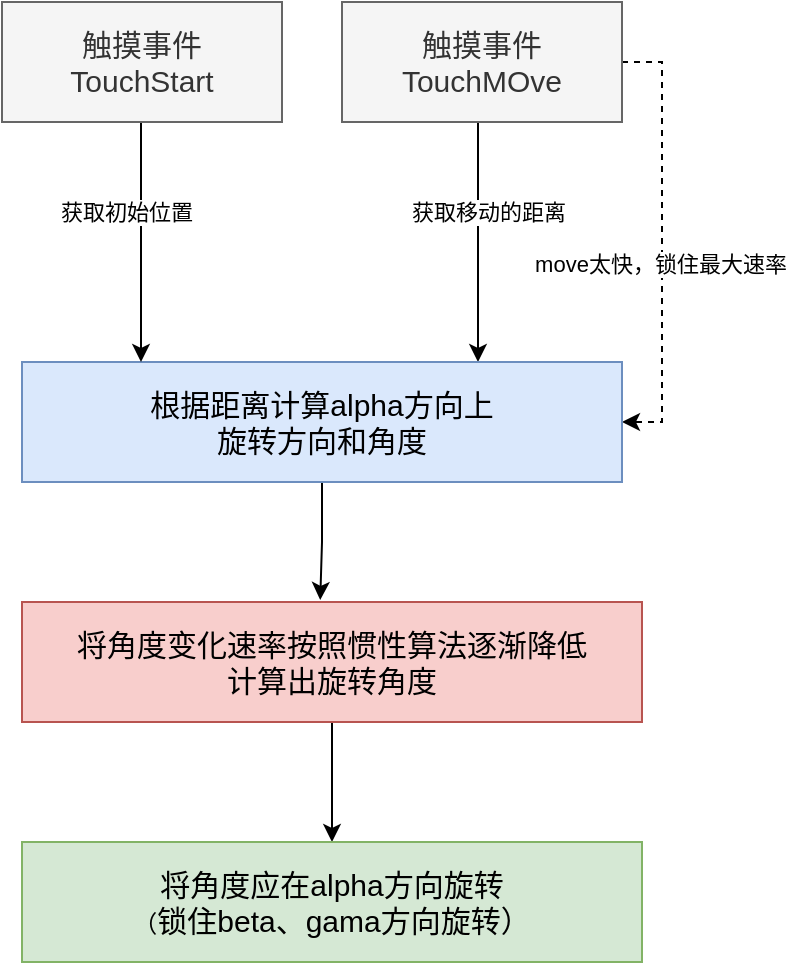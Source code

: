 <mxfile version="21.7.5" type="github">
  <diagram name="第 1 页" id="F4ggqMPdJtU-3wj4e8-U">
    <mxGraphModel dx="1159" dy="615" grid="1" gridSize="10" guides="1" tooltips="1" connect="1" arrows="1" fold="1" page="1" pageScale="1" pageWidth="827" pageHeight="1169" math="0" shadow="0">
      <root>
        <mxCell id="0" />
        <mxCell id="1" parent="0" />
        <mxCell id="_ns3eHESZFzk__OPhv8L-7" style="edgeStyle=orthogonalEdgeStyle;rounded=0;orthogonalLoop=1;jettySize=auto;html=1;" parent="1" edge="1">
          <mxGeometry relative="1" as="geometry">
            <mxPoint x="368" y="90" as="sourcePoint" />
            <mxPoint x="368" y="210" as="targetPoint" />
            <Array as="points">
              <mxPoint x="368" y="180" />
              <mxPoint x="368" y="180" />
            </Array>
          </mxGeometry>
        </mxCell>
        <mxCell id="_ns3eHESZFzk__OPhv8L-9" value="获取移动的距离" style="edgeLabel;html=1;align=center;verticalAlign=middle;resizable=0;points=[];" parent="_ns3eHESZFzk__OPhv8L-7" vertex="1" connectable="0">
          <mxGeometry x="-0.209" y="-2" relative="1" as="geometry">
            <mxPoint x="7" y="-3" as="offset" />
          </mxGeometry>
        </mxCell>
        <mxCell id="g8OQmIYiMS_TAZVjAzX5-5" style="edgeStyle=orthogonalEdgeStyle;rounded=0;orthogonalLoop=1;jettySize=auto;html=1;entryX=1;entryY=0.5;entryDx=0;entryDy=0;dashed=1;" edge="1" parent="1" source="_ns3eHESZFzk__OPhv8L-5" target="_ns3eHESZFzk__OPhv8L-6">
          <mxGeometry relative="1" as="geometry">
            <Array as="points">
              <mxPoint x="460" y="60" />
              <mxPoint x="460" y="240" />
            </Array>
          </mxGeometry>
        </mxCell>
        <mxCell id="g8OQmIYiMS_TAZVjAzX5-7" value="move太快，锁住最大速率" style="edgeLabel;html=1;align=center;verticalAlign=middle;resizable=0;points=[];" vertex="1" connectable="0" parent="g8OQmIYiMS_TAZVjAzX5-5">
          <mxGeometry x="-0.045" y="-1" relative="1" as="geometry">
            <mxPoint y="16" as="offset" />
          </mxGeometry>
        </mxCell>
        <mxCell id="_ns3eHESZFzk__OPhv8L-5" value="&lt;font style=&quot;font-size: 15px;&quot;&gt;触摸事件&lt;br&gt;TouchMOve&lt;br&gt;&lt;/font&gt;" style="rounded=0;whiteSpace=wrap;html=1;fillColor=#f5f5f5;fontColor=#333333;strokeColor=#666666;" parent="1" vertex="1">
          <mxGeometry x="300" y="30" width="140" height="60" as="geometry" />
        </mxCell>
        <mxCell id="g8OQmIYiMS_TAZVjAzX5-4" style="edgeStyle=orthogonalEdgeStyle;rounded=0;orthogonalLoop=1;jettySize=auto;html=1;entryX=0.481;entryY=-0.017;entryDx=0;entryDy=0;entryPerimeter=0;" edge="1" parent="1" source="_ns3eHESZFzk__OPhv8L-6" target="_ns3eHESZFzk__OPhv8L-10">
          <mxGeometry relative="1" as="geometry" />
        </mxCell>
        <mxCell id="_ns3eHESZFzk__OPhv8L-6" value="&lt;font style=&quot;font-size: 15px;&quot;&gt;根据距离计算alpha方向上&lt;br&gt;旋转方向和角度&lt;/font&gt;" style="rounded=0;whiteSpace=wrap;html=1;fillColor=#dae8fc;strokeColor=#6c8ebf;" parent="1" vertex="1">
          <mxGeometry x="140" y="210" width="300" height="60" as="geometry" />
        </mxCell>
        <mxCell id="g8OQmIYiMS_TAZVjAzX5-9" style="edgeStyle=orthogonalEdgeStyle;rounded=0;orthogonalLoop=1;jettySize=auto;html=1;entryX=0.5;entryY=0;entryDx=0;entryDy=0;" edge="1" parent="1" source="_ns3eHESZFzk__OPhv8L-10" target="g8OQmIYiMS_TAZVjAzX5-8">
          <mxGeometry relative="1" as="geometry" />
        </mxCell>
        <mxCell id="_ns3eHESZFzk__OPhv8L-10" value="&lt;span style=&quot;font-size: 15px;&quot;&gt;将角度变化速率按照惯性算法逐渐降低&lt;br&gt;计算出旋转角度&lt;br&gt;&lt;/span&gt;" style="rounded=0;whiteSpace=wrap;html=1;fillColor=#f8cecc;strokeColor=#b85450;" parent="1" vertex="1">
          <mxGeometry x="140" y="330" width="310" height="60" as="geometry" />
        </mxCell>
        <mxCell id="g8OQmIYiMS_TAZVjAzX5-2" style="edgeStyle=orthogonalEdgeStyle;rounded=0;orthogonalLoop=1;jettySize=auto;html=1;" edge="1" parent="1">
          <mxGeometry relative="1" as="geometry">
            <mxPoint x="199.5" y="210" as="targetPoint" />
            <mxPoint x="199.5" y="90" as="sourcePoint" />
          </mxGeometry>
        </mxCell>
        <mxCell id="g8OQmIYiMS_TAZVjAzX5-3" value="获取初始位置" style="edgeLabel;html=1;align=center;verticalAlign=middle;resizable=0;points=[];" vertex="1" connectable="0" parent="g8OQmIYiMS_TAZVjAzX5-2">
          <mxGeometry x="-0.073" y="-2" relative="1" as="geometry">
            <mxPoint x="-6" y="-11" as="offset" />
          </mxGeometry>
        </mxCell>
        <mxCell id="g8OQmIYiMS_TAZVjAzX5-1" value="&lt;font style=&quot;font-size: 15px;&quot;&gt;触摸事件&lt;br&gt;TouchStart&lt;br&gt;&lt;/font&gt;" style="rounded=0;whiteSpace=wrap;html=1;fillColor=#f5f5f5;fontColor=#333333;strokeColor=#666666;" vertex="1" parent="1">
          <mxGeometry x="130" y="30" width="140" height="60" as="geometry" />
        </mxCell>
        <mxCell id="g8OQmIYiMS_TAZVjAzX5-8" value="&lt;font style=&quot;font-size: 15px;&quot;&gt;将角度应在alpha方向旋转&lt;br&gt;&lt;/font&gt;（&lt;span style=&quot;font-size: 15px;&quot;&gt;锁住beta、gama方向旋转&lt;/span&gt;&lt;span style=&quot;font-size: 15px;&quot;&gt;）&lt;br&gt;&lt;/span&gt;" style="rounded=0;whiteSpace=wrap;html=1;fillColor=#d5e8d4;strokeColor=#82b366;" vertex="1" parent="1">
          <mxGeometry x="140" y="450" width="310" height="60" as="geometry" />
        </mxCell>
      </root>
    </mxGraphModel>
  </diagram>
</mxfile>

